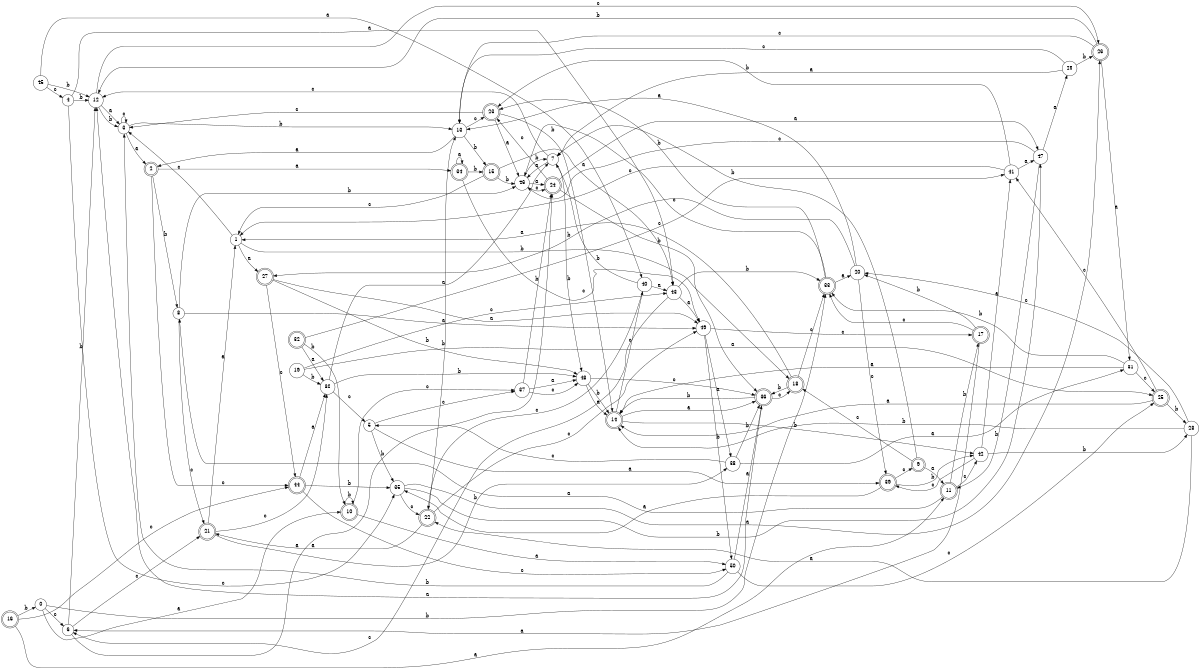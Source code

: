 digraph n41_2 {
__start0 [label="" shape="none"];

rankdir=LR;
size="8,5";

s0 [style="filled", color="black", fillcolor="white" shape="circle", label="0"];
s1 [style="filled", color="black", fillcolor="white" shape="circle", label="1"];
s2 [style="rounded,filled", color="black", fillcolor="white" shape="doublecircle", label="2"];
s3 [style="filled", color="black", fillcolor="white" shape="circle", label="3"];
s4 [style="filled", color="black", fillcolor="white" shape="circle", label="4"];
s5 [style="filled", color="black", fillcolor="white" shape="circle", label="5"];
s6 [style="filled", color="black", fillcolor="white" shape="circle", label="6"];
s7 [style="filled", color="black", fillcolor="white" shape="circle", label="7"];
s8 [style="filled", color="black", fillcolor="white" shape="circle", label="8"];
s9 [style="rounded,filled", color="black", fillcolor="white" shape="doublecircle", label="9"];
s10 [style="rounded,filled", color="black", fillcolor="white" shape="doublecircle", label="10"];
s11 [style="rounded,filled", color="black", fillcolor="white" shape="doublecircle", label="11"];
s12 [style="filled", color="black", fillcolor="white" shape="circle", label="12"];
s13 [style="filled", color="black", fillcolor="white" shape="circle", label="13"];
s14 [style="rounded,filled", color="black", fillcolor="white" shape="doublecircle", label="14"];
s15 [style="rounded,filled", color="black", fillcolor="white" shape="doublecircle", label="15"];
s16 [style="rounded,filled", color="black", fillcolor="white" shape="doublecircle", label="16"];
s17 [style="rounded,filled", color="black", fillcolor="white" shape="doublecircle", label="17"];
s18 [style="rounded,filled", color="black", fillcolor="white" shape="doublecircle", label="18"];
s19 [style="filled", color="black", fillcolor="white" shape="circle", label="19"];
s20 [style="filled", color="black", fillcolor="white" shape="circle", label="20"];
s21 [style="rounded,filled", color="black", fillcolor="white" shape="doublecircle", label="21"];
s22 [style="rounded,filled", color="black", fillcolor="white" shape="doublecircle", label="22"];
s23 [style="rounded,filled", color="black", fillcolor="white" shape="doublecircle", label="23"];
s24 [style="rounded,filled", color="black", fillcolor="white" shape="doublecircle", label="24"];
s25 [style="rounded,filled", color="black", fillcolor="white" shape="doublecircle", label="25"];
s26 [style="rounded,filled", color="black", fillcolor="white" shape="doublecircle", label="26"];
s27 [style="rounded,filled", color="black", fillcolor="white" shape="doublecircle", label="27"];
s28 [style="filled", color="black", fillcolor="white" shape="circle", label="28"];
s29 [style="filled", color="black", fillcolor="white" shape="circle", label="29"];
s30 [style="filled", color="black", fillcolor="white" shape="circle", label="30"];
s31 [style="filled", color="black", fillcolor="white" shape="circle", label="31"];
s32 [style="rounded,filled", color="black", fillcolor="white" shape="doublecircle", label="32"];
s33 [style="rounded,filled", color="black", fillcolor="white" shape="doublecircle", label="33"];
s34 [style="rounded,filled", color="black", fillcolor="white" shape="doublecircle", label="34"];
s35 [style="filled", color="black", fillcolor="white" shape="circle", label="35"];
s36 [style="rounded,filled", color="black", fillcolor="white" shape="doublecircle", label="36"];
s37 [style="filled", color="black", fillcolor="white" shape="circle", label="37"];
s38 [style="filled", color="black", fillcolor="white" shape="circle", label="38"];
s39 [style="rounded,filled", color="black", fillcolor="white" shape="doublecircle", label="39"];
s40 [style="filled", color="black", fillcolor="white" shape="circle", label="40"];
s41 [style="filled", color="black", fillcolor="white" shape="circle", label="41"];
s42 [style="filled", color="black", fillcolor="white" shape="circle", label="42"];
s43 [style="filled", color="black", fillcolor="white" shape="circle", label="43"];
s44 [style="rounded,filled", color="black", fillcolor="white" shape="doublecircle", label="44"];
s45 [style="filled", color="black", fillcolor="white" shape="circle", label="45"];
s46 [style="filled", color="black", fillcolor="white" shape="circle", label="46"];
s47 [style="filled", color="black", fillcolor="white" shape="circle", label="47"];
s48 [style="filled", color="black", fillcolor="white" shape="circle", label="48"];
s49 [style="filled", color="black", fillcolor="white" shape="circle", label="49"];
s50 [style="filled", color="black", fillcolor="white" shape="circle", label="50"];
s0 -> s10 [label="a"];
s0 -> s33 [label="b"];
s0 -> s6 [label="c"];
s1 -> s27 [label="a"];
s1 -> s18 [label="b"];
s1 -> s3 [label="c"];
s2 -> s34 [label="a"];
s2 -> s8 [label="b"];
s2 -> s44 [label="c"];
s3 -> s2 [label="a"];
s3 -> s13 [label="b"];
s3 -> s3 [label="c"];
s4 -> s43 [label="a"];
s4 -> s12 [label="b"];
s4 -> s35 [label="c"];
s5 -> s39 [label="a"];
s5 -> s35 [label="b"];
s5 -> s37 [label="c"];
s6 -> s24 [label="a"];
s6 -> s12 [label="b"];
s6 -> s21 [label="c"];
s7 -> s46 [label="a"];
s7 -> s48 [label="b"];
s7 -> s12 [label="c"];
s8 -> s49 [label="a"];
s8 -> s46 [label="b"];
s8 -> s21 [label="c"];
s9 -> s11 [label="a"];
s9 -> s7 [label="b"];
s9 -> s18 [label="c"];
s10 -> s50 [label="a"];
s10 -> s10 [label="b"];
s10 -> s37 [label="c"];
s11 -> s8 [label="a"];
s11 -> s17 [label="b"];
s11 -> s42 [label="c"];
s12 -> s3 [label="a"];
s12 -> s3 [label="b"];
s12 -> s26 [label="c"];
s13 -> s2 [label="a"];
s13 -> s15 [label="b"];
s13 -> s23 [label="c"];
s14 -> s36 [label="a"];
s14 -> s42 [label="b"];
s14 -> s40 [label="c"];
s15 -> s43 [label="a"];
s15 -> s46 [label="b"];
s15 -> s1 [label="c"];
s16 -> s11 [label="a"];
s16 -> s0 [label="b"];
s16 -> s44 [label="c"];
s17 -> s6 [label="a"];
s17 -> s20 [label="b"];
s17 -> s33 [label="c"];
s18 -> s1 [label="a"];
s18 -> s36 [label="b"];
s18 -> s33 [label="c"];
s19 -> s25 [label="a"];
s19 -> s30 [label="b"];
s19 -> s43 [label="c"];
s20 -> s13 [label="a"];
s20 -> s27 [label="b"];
s20 -> s39 [label="c"];
s21 -> s1 [label="a"];
s21 -> s38 [label="b"];
s21 -> s30 [label="c"];
s22 -> s21 [label="a"];
s22 -> s13 [label="b"];
s22 -> s49 [label="c"];
s23 -> s46 [label="a"];
s23 -> s14 [label="b"];
s23 -> s3 [label="c"];
s24 -> s47 [label="a"];
s24 -> s36 [label="b"];
s24 -> s23 [label="c"];
s25 -> s14 [label="a"];
s25 -> s28 [label="b"];
s25 -> s41 [label="c"];
s26 -> s31 [label="a"];
s26 -> s12 [label="b"];
s26 -> s13 [label="c"];
s27 -> s49 [label="a"];
s27 -> s48 [label="b"];
s27 -> s44 [label="c"];
s28 -> s22 [label="a"];
s28 -> s14 [label="b"];
s28 -> s20 [label="c"];
s29 -> s7 [label="a"];
s29 -> s26 [label="b"];
s29 -> s13 [label="c"];
s30 -> s7 [label="a"];
s30 -> s48 [label="b"];
s30 -> s5 [label="c"];
s31 -> s14 [label="a"];
s31 -> s33 [label="b"];
s31 -> s25 [label="c"];
s32 -> s30 [label="a"];
s32 -> s10 [label="b"];
s32 -> s41 [label="c"];
s33 -> s20 [label="a"];
s33 -> s23 [label="b"];
s33 -> s46 [label="c"];
s34 -> s34 [label="a"];
s34 -> s15 [label="b"];
s34 -> s49 [label="c"];
s35 -> s26 [label="a"];
s35 -> s47 [label="b"];
s35 -> s22 [label="c"];
s36 -> s12 [label="a"];
s36 -> s14 [label="b"];
s36 -> s18 [label="c"];
s37 -> s48 [label="a"];
s37 -> s24 [label="b"];
s37 -> s48 [label="c"];
s38 -> s31 [label="a"];
s38 -> s36 [label="b"];
s38 -> s5 [label="c"];
s39 -> s35 [label="a"];
s39 -> s42 [label="b"];
s39 -> s9 [label="c"];
s40 -> s43 [label="a"];
s40 -> s7 [label="b"];
s40 -> s22 [label="c"];
s41 -> s47 [label="a"];
s41 -> s23 [label="b"];
s41 -> s1 [label="c"];
s42 -> s41 [label="a"];
s42 -> s28 [label="b"];
s42 -> s39 [label="c"];
s43 -> s49 [label="a"];
s43 -> s33 [label="b"];
s43 -> s6 [label="c"];
s44 -> s30 [label="a"];
s44 -> s35 [label="b"];
s44 -> s50 [label="c"];
s45 -> s40 [label="a"];
s45 -> s12 [label="b"];
s45 -> s4 [label="c"];
s46 -> s24 [label="a"];
s46 -> s7 [label="b"];
s46 -> s24 [label="c"];
s47 -> s29 [label="a"];
s47 -> s11 [label="b"];
s47 -> s46 [label="c"];
s48 -> s14 [label="a"];
s48 -> s14 [label="b"];
s48 -> s36 [label="c"];
s49 -> s38 [label="a"];
s49 -> s50 [label="b"];
s49 -> s17 [label="c"];
s50 -> s36 [label="a"];
s50 -> s3 [label="b"];
s50 -> s25 [label="c"];

}